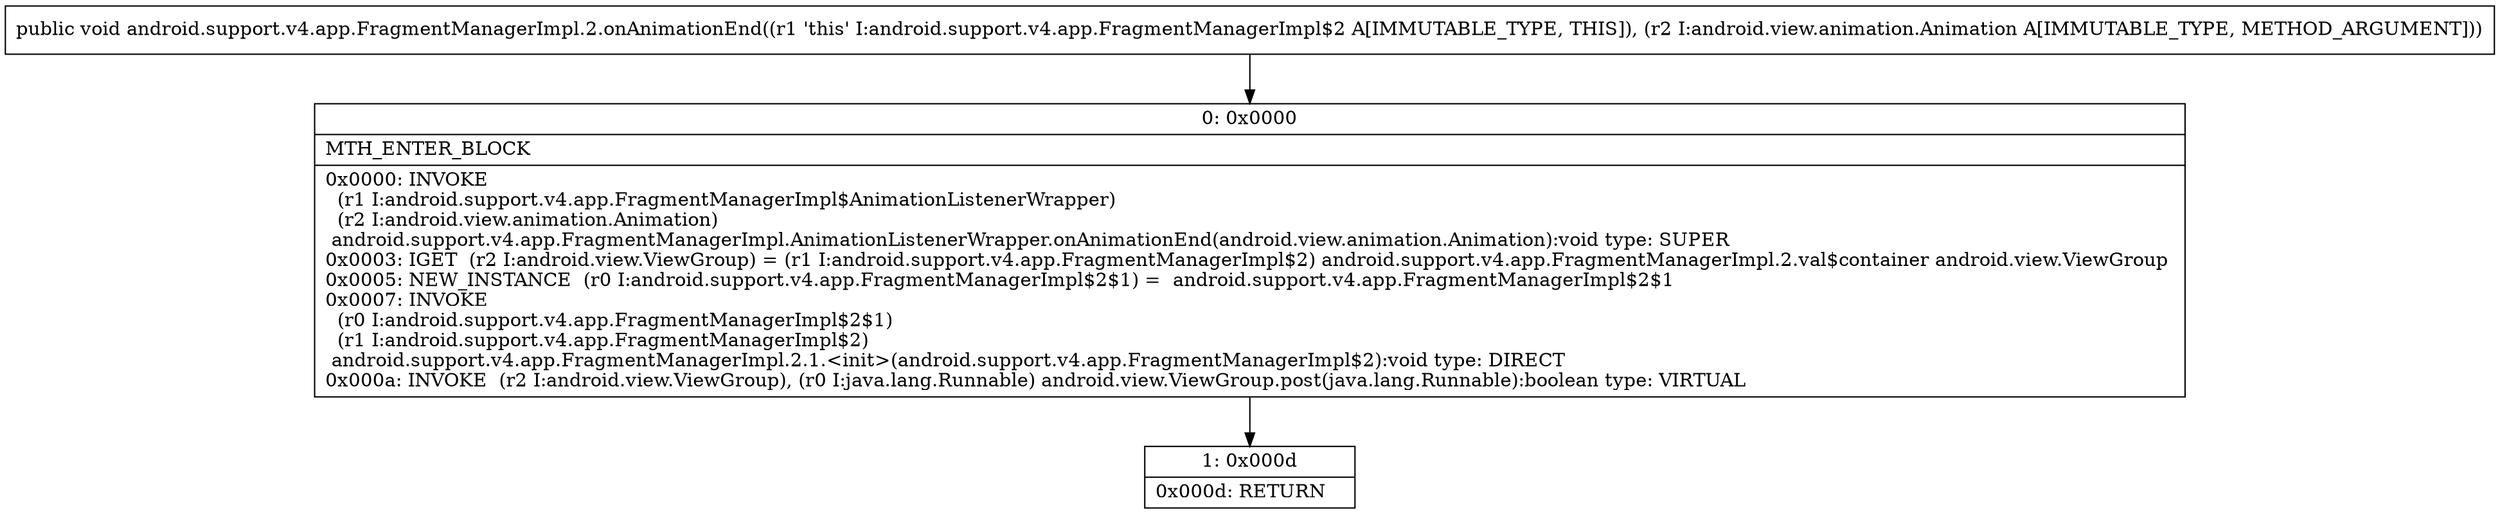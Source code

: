 digraph "CFG forandroid.support.v4.app.FragmentManagerImpl.2.onAnimationEnd(Landroid\/view\/animation\/Animation;)V" {
Node_0 [shape=record,label="{0\:\ 0x0000|MTH_ENTER_BLOCK\l|0x0000: INVOKE  \l  (r1 I:android.support.v4.app.FragmentManagerImpl$AnimationListenerWrapper)\l  (r2 I:android.view.animation.Animation)\l android.support.v4.app.FragmentManagerImpl.AnimationListenerWrapper.onAnimationEnd(android.view.animation.Animation):void type: SUPER \l0x0003: IGET  (r2 I:android.view.ViewGroup) = (r1 I:android.support.v4.app.FragmentManagerImpl$2) android.support.v4.app.FragmentManagerImpl.2.val$container android.view.ViewGroup \l0x0005: NEW_INSTANCE  (r0 I:android.support.v4.app.FragmentManagerImpl$2$1) =  android.support.v4.app.FragmentManagerImpl$2$1 \l0x0007: INVOKE  \l  (r0 I:android.support.v4.app.FragmentManagerImpl$2$1)\l  (r1 I:android.support.v4.app.FragmentManagerImpl$2)\l android.support.v4.app.FragmentManagerImpl.2.1.\<init\>(android.support.v4.app.FragmentManagerImpl$2):void type: DIRECT \l0x000a: INVOKE  (r2 I:android.view.ViewGroup), (r0 I:java.lang.Runnable) android.view.ViewGroup.post(java.lang.Runnable):boolean type: VIRTUAL \l}"];
Node_1 [shape=record,label="{1\:\ 0x000d|0x000d: RETURN   \l}"];
MethodNode[shape=record,label="{public void android.support.v4.app.FragmentManagerImpl.2.onAnimationEnd((r1 'this' I:android.support.v4.app.FragmentManagerImpl$2 A[IMMUTABLE_TYPE, THIS]), (r2 I:android.view.animation.Animation A[IMMUTABLE_TYPE, METHOD_ARGUMENT])) }"];
MethodNode -> Node_0;
Node_0 -> Node_1;
}


